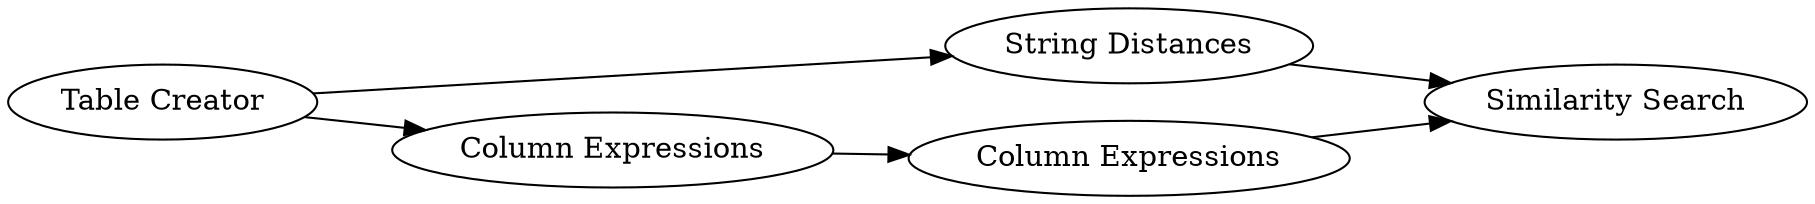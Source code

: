 digraph {
	6 -> 4
	3 -> 4
	5 -> 6
	1 -> 3
	1 -> 5
	5 [label="Column Expressions"]
	1 [label="Table Creator"]
	4 [label="Similarity Search"]
	6 [label="Column Expressions"]
	3 [label="String Distances"]
	rankdir=LR
}
